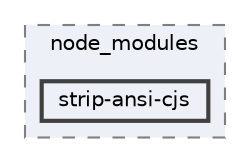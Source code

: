 digraph "pkiclassroomrescheduler/src/main/frontend/node_modules/strip-ansi-cjs"
{
 // LATEX_PDF_SIZE
  bgcolor="transparent";
  edge [fontname=Helvetica,fontsize=10,labelfontname=Helvetica,labelfontsize=10];
  node [fontname=Helvetica,fontsize=10,shape=box,height=0.2,width=0.4];
  compound=true
  subgraph clusterdir_72953eda66ccb3a2722c28e1c3e6c23b {
    graph [ bgcolor="#edf0f7", pencolor="grey50", label="node_modules", fontname=Helvetica,fontsize=10 style="filled,dashed", URL="dir_72953eda66ccb3a2722c28e1c3e6c23b.html",tooltip=""]
  dir_c91de763d8d32caae7598129928f9392 [label="strip-ansi-cjs", fillcolor="#edf0f7", color="grey25", style="filled,bold", URL="dir_c91de763d8d32caae7598129928f9392.html",tooltip=""];
  }
}
